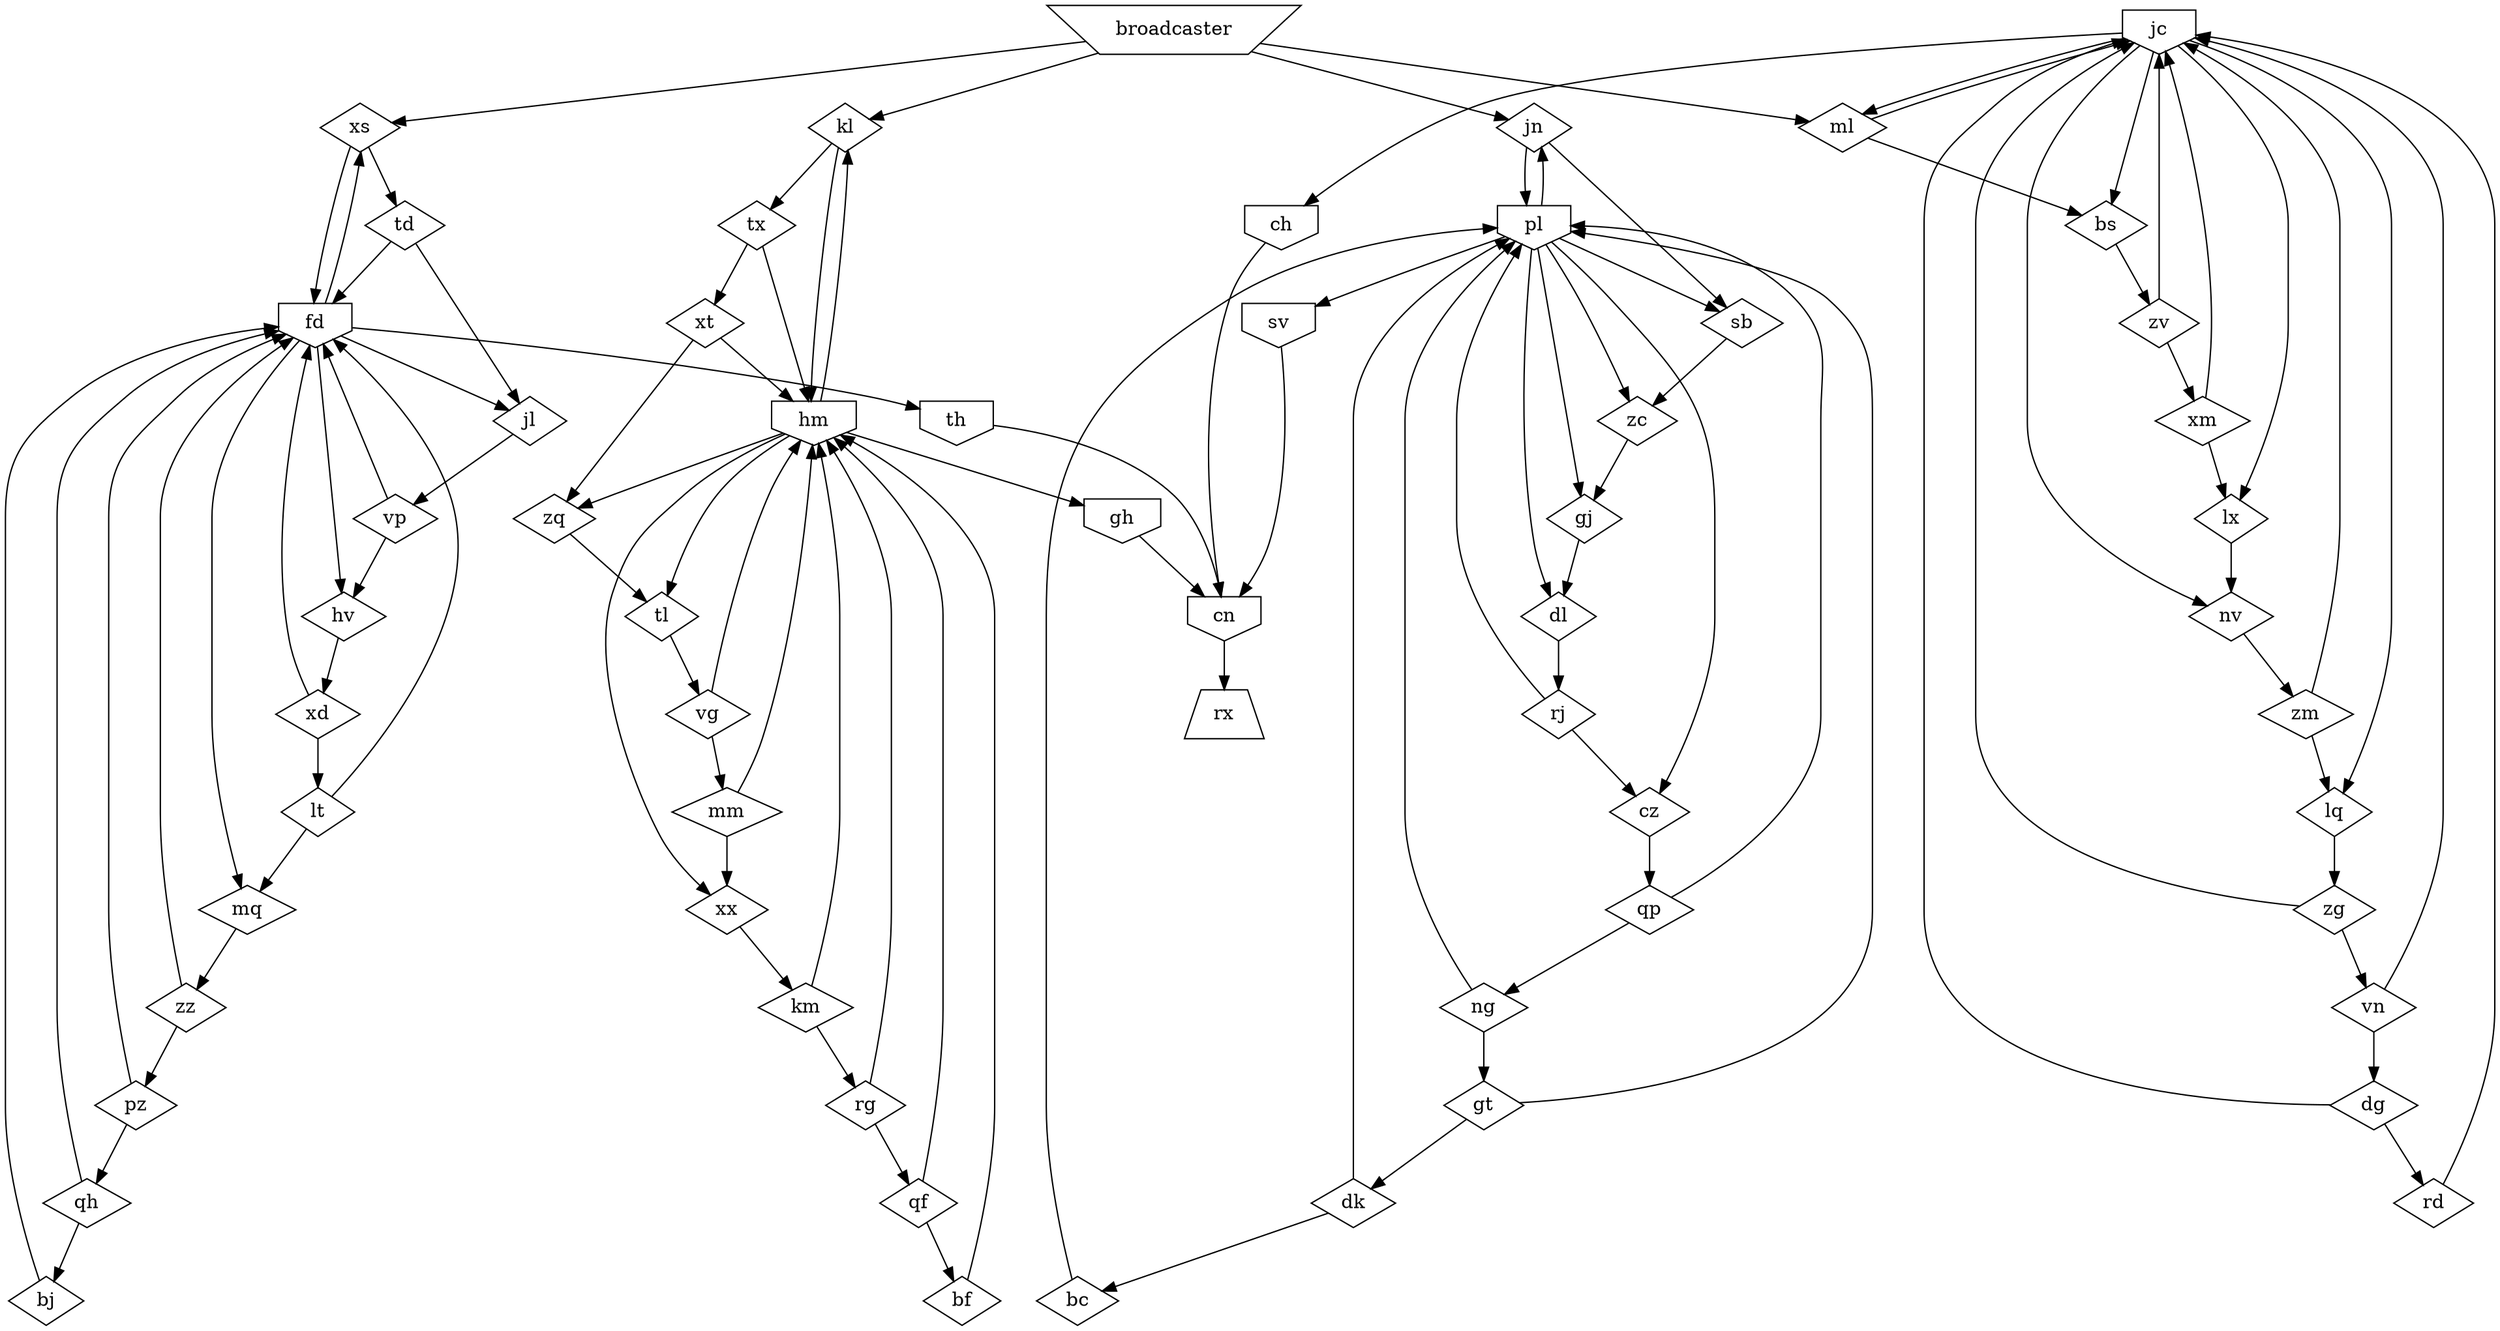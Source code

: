 digraph {

    rx [shape=trapezium]
    qp [shape=diamond]
    qp -> ng, pl
    mq [shape=diamond]
    mq -> zz
    lq [shape=diamond]
    lq -> zg
    jc [shape=invhouse]
    jc -> ch, lx, nv, ml, lq, bs
    td [shape=diamond]
    td -> fd, jl
    xs [shape=diamond]
    xs -> td, fd
    dg [shape=diamond]
    dg -> jc, rd
    km [shape=diamond]
    km -> rg, hm
    zc [shape=diamond]
    zc -> gj
    pz [shape=diamond]
    pz -> qh, fd
    gj [shape=diamond]
    gj -> dl
    zg [shape=diamond]
    zg -> jc, vn
    rd [shape=diamond]
    rd -> jc
    mm [shape=diamond]
    mm -> xx, hm
    th [shape=invhouse]
    th -> cn
    gt [shape=diamond]
    gt -> dk, pl
    hm [shape=invhouse]
    hm -> kl, gh, tl, xx, zq
    bs [shape=diamond]
    bs -> zv
    cz [shape=diamond]
    cz -> qp
    tl [shape=diamond]
    tl -> vg
    hv [shape=diamond]
    hv -> xd
    ml [shape=diamond]
    ml -> bs, jc
    bc [shape=diamond]
    bc -> pl
    xm [shape=diamond]
    xm -> jc, lx
    vp [shape=diamond]
    vp -> fd, hv
    broadcaster [shape=invtrapezium]
    broadcaster -> kl, ml, xs, jn
    tx [shape=diamond]
    tx -> xt, hm
    qf [shape=diamond]
    qf -> bf, hm
    xt [shape=diamond]
    xt -> zq, hm
    zv [shape=diamond]
    zv -> xm, jc
    vg [shape=diamond]
    vg -> hm, mm
    zz [shape=diamond]
    zz -> fd, pz
    xd [shape=diamond]
    xd -> fd, lt
    kl [shape=diamond]
    kl -> hm, tx
    lx [shape=diamond]
    lx -> nv
    pl [shape=invhouse]
    pl -> cz, gj, sb, sv, jn, zc, dl
    bj [shape=diamond]
    bj -> fd
    bf [shape=diamond]
    bf -> hm
    jn [shape=diamond]
    jn -> pl, sb
    zm [shape=diamond]
    zm -> lq, jc
    sv [shape=invhouse]
    sv -> cn
    lt [shape=diamond]
    lt -> mq, fd
    xx [shape=diamond]
    xx -> km
    rg [shape=diamond]
    rg -> hm, qf
    sb [shape=diamond]
    sb -> zc
    ng [shape=diamond]
    ng -> gt, pl
    qh [shape=diamond]
    qh -> bj, fd
    dl [shape=diamond]
    dl -> rj
    dk [shape=diamond]
    dk -> pl, bc
    vn [shape=diamond]
    vn -> jc, dg
    gh [shape=invhouse]
    gh -> cn
    nv [shape=diamond]
    nv -> zm
    fd [shape=invhouse]
    fd -> jl, hv, xs, mq, th
    ch [shape=invhouse]
    ch -> cn
    cn [shape=invhouse]
    cn -> rx
    zq [shape=diamond]
    zq -> tl
    rj [shape=diamond]
    rj -> cz, pl
    jl [shape=diamond]
    jl -> vp


}